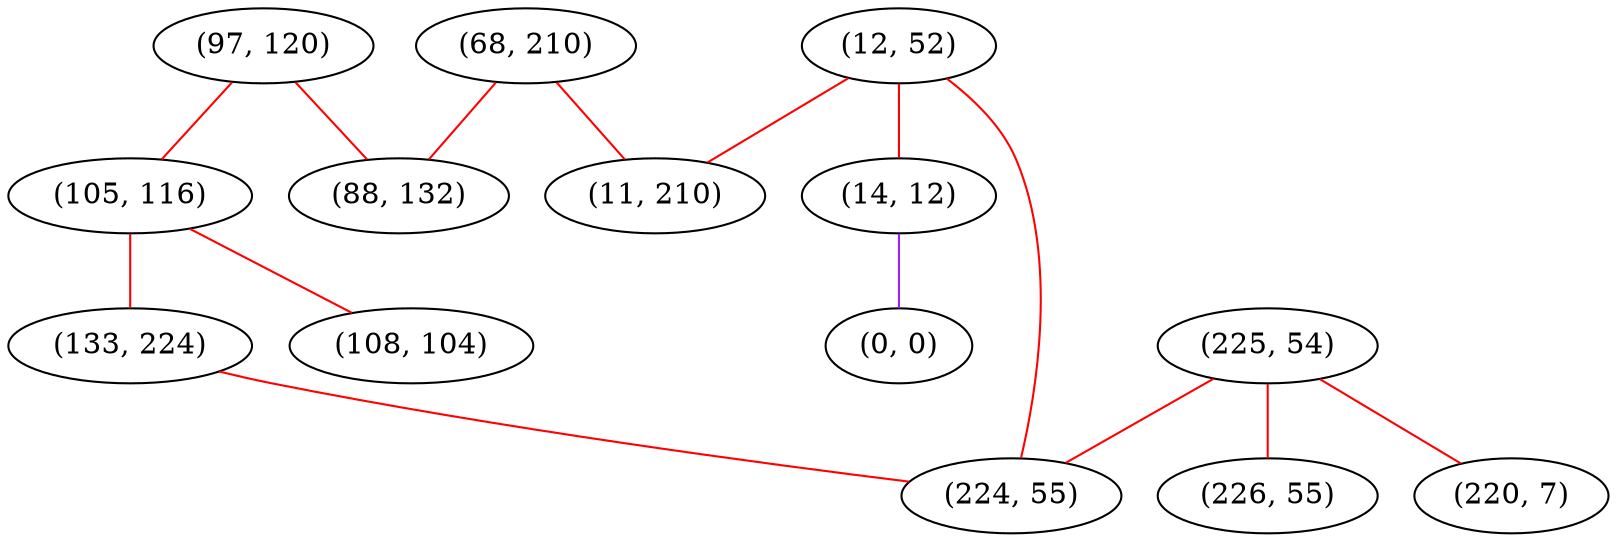 graph "" {
"(97, 120)";
"(12, 52)";
"(225, 54)";
"(105, 116)";
"(68, 210)";
"(88, 132)";
"(226, 55)";
"(14, 12)";
"(0, 0)";
"(133, 224)";
"(11, 210)";
"(220, 7)";
"(224, 55)";
"(108, 104)";
"(97, 120)" -- "(105, 116)"  [color=red, key=0, weight=1];
"(97, 120)" -- "(88, 132)"  [color=red, key=0, weight=1];
"(12, 52)" -- "(14, 12)"  [color=red, key=0, weight=1];
"(12, 52)" -- "(11, 210)"  [color=red, key=0, weight=1];
"(12, 52)" -- "(224, 55)"  [color=red, key=0, weight=1];
"(225, 54)" -- "(226, 55)"  [color=red, key=0, weight=1];
"(225, 54)" -- "(220, 7)"  [color=red, key=0, weight=1];
"(225, 54)" -- "(224, 55)"  [color=red, key=0, weight=1];
"(105, 116)" -- "(133, 224)"  [color=red, key=0, weight=1];
"(105, 116)" -- "(108, 104)"  [color=red, key=0, weight=1];
"(68, 210)" -- "(11, 210)"  [color=red, key=0, weight=1];
"(68, 210)" -- "(88, 132)"  [color=red, key=0, weight=1];
"(14, 12)" -- "(0, 0)"  [color=purple, key=0, weight=4];
"(133, 224)" -- "(224, 55)"  [color=red, key=0, weight=1];
}
